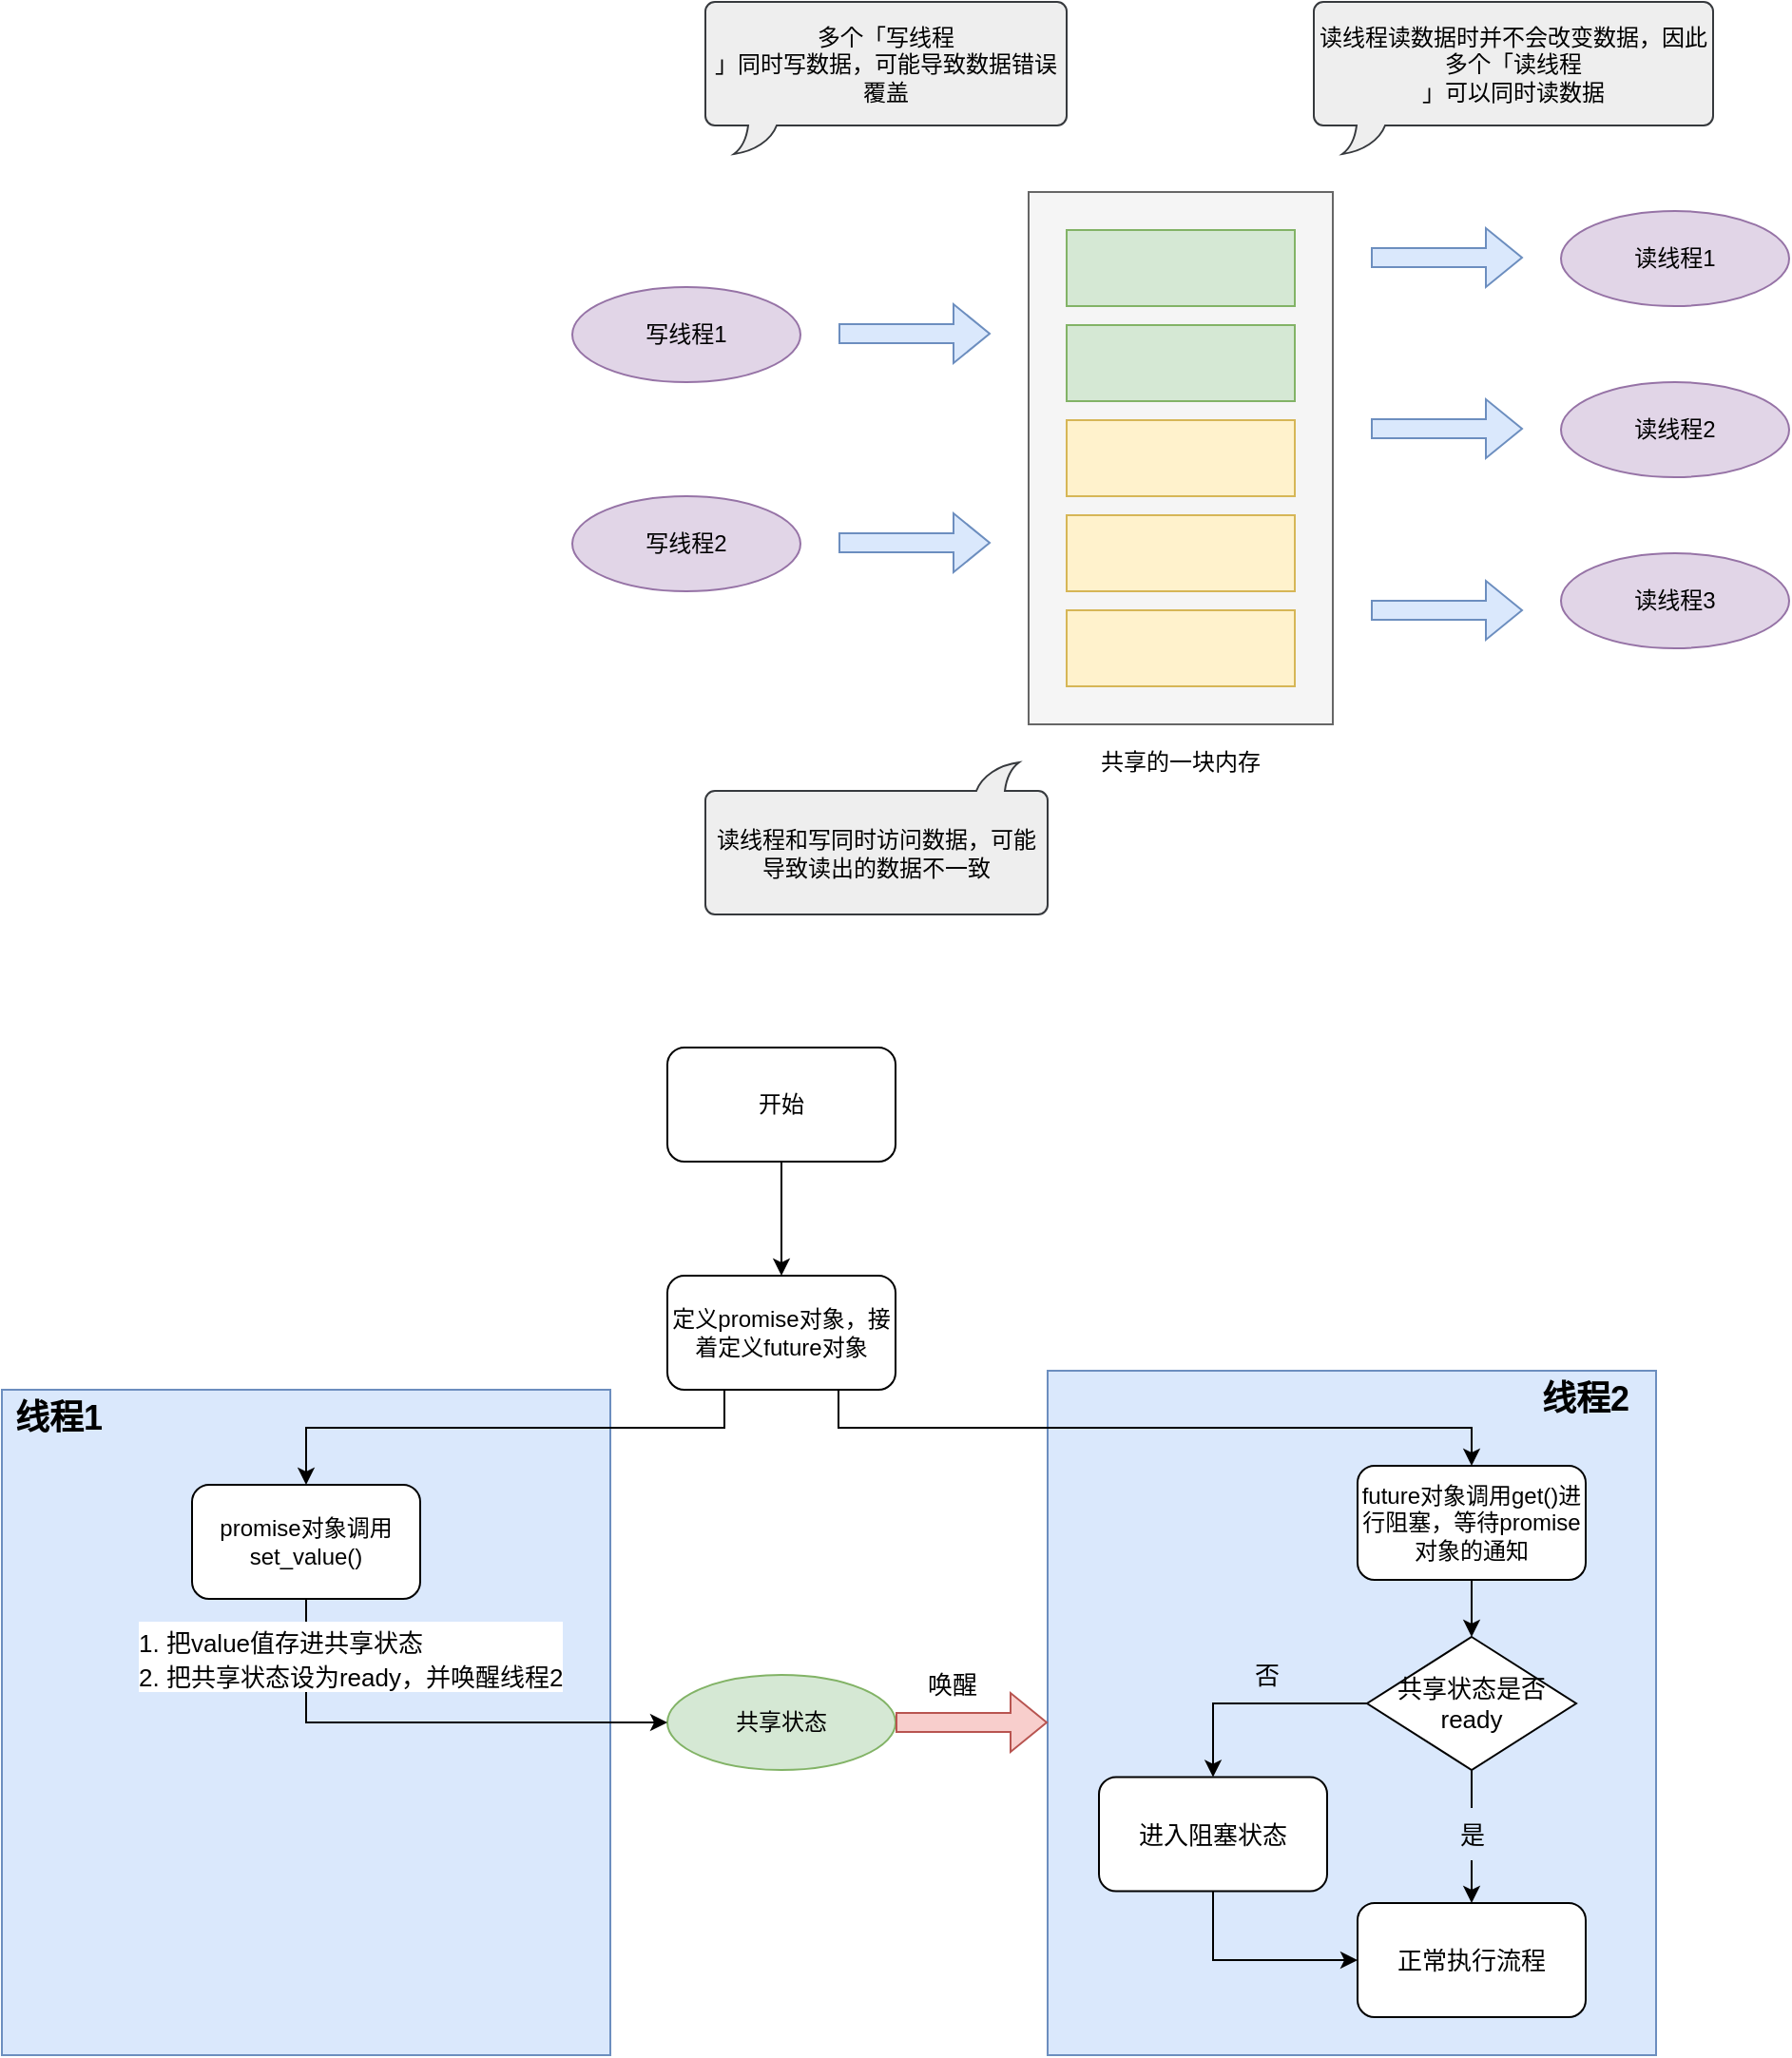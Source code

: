 <mxfile version="15.6.0" type="github">
  <diagram id="V7t_B7rqGoWsvhfv4BiP" name="Page-1">
    <mxGraphModel dx="2249" dy="762" grid="1" gridSize="10" guides="1" tooltips="1" connect="1" arrows="1" fold="1" page="1" pageScale="1" pageWidth="827" pageHeight="1169" math="0" shadow="0">
      <root>
        <mxCell id="0" />
        <mxCell id="1" parent="0" />
        <mxCell id="SJNb7kw9RISnU1uJSwBD-65" value="" style="rounded=0;whiteSpace=wrap;html=1;fontSize=13;align=center;fillColor=#dae8fc;strokeColor=#6c8ebf;" vertex="1" parent="1">
          <mxGeometry x="-190" y="850" width="320" height="350" as="geometry" />
        </mxCell>
        <mxCell id="SJNb7kw9RISnU1uJSwBD-63" value="" style="rounded=0;whiteSpace=wrap;html=1;fontSize=13;align=center;fillColor=#dae8fc;strokeColor=#6c8ebf;" vertex="1" parent="1">
          <mxGeometry x="360" y="840" width="320" height="360" as="geometry" />
        </mxCell>
        <mxCell id="SJNb7kw9RISnU1uJSwBD-1" value="" style="rounded=0;whiteSpace=wrap;html=1;fillColor=#f5f5f5;fontColor=#333333;strokeColor=#666666;" vertex="1" parent="1">
          <mxGeometry x="350" y="220" width="160" height="280" as="geometry" />
        </mxCell>
        <mxCell id="SJNb7kw9RISnU1uJSwBD-2" value="" style="rounded=0;whiteSpace=wrap;html=1;fillColor=#d5e8d4;strokeColor=#82b366;" vertex="1" parent="1">
          <mxGeometry x="370" y="240" width="120" height="40" as="geometry" />
        </mxCell>
        <mxCell id="SJNb7kw9RISnU1uJSwBD-3" value="" style="rounded=0;whiteSpace=wrap;html=1;fillColor=#d5e8d4;strokeColor=#82b366;" vertex="1" parent="1">
          <mxGeometry x="370" y="290" width="120" height="40" as="geometry" />
        </mxCell>
        <mxCell id="SJNb7kw9RISnU1uJSwBD-4" value="" style="rounded=0;whiteSpace=wrap;html=1;fillColor=#fff2cc;strokeColor=#d6b656;" vertex="1" parent="1">
          <mxGeometry x="370" y="340" width="120" height="40" as="geometry" />
        </mxCell>
        <mxCell id="SJNb7kw9RISnU1uJSwBD-5" value="" style="rounded=0;whiteSpace=wrap;html=1;fillColor=#fff2cc;strokeColor=#d6b656;" vertex="1" parent="1">
          <mxGeometry x="370" y="390" width="120" height="40" as="geometry" />
        </mxCell>
        <mxCell id="SJNb7kw9RISnU1uJSwBD-6" value="" style="rounded=0;whiteSpace=wrap;html=1;fillColor=#fff2cc;strokeColor=#d6b656;" vertex="1" parent="1">
          <mxGeometry x="370" y="440" width="120" height="40" as="geometry" />
        </mxCell>
        <mxCell id="SJNb7kw9RISnU1uJSwBD-7" value="写线程1" style="ellipse;whiteSpace=wrap;html=1;fillColor=#e1d5e7;strokeColor=#9673a6;" vertex="1" parent="1">
          <mxGeometry x="110" y="270" width="120" height="50" as="geometry" />
        </mxCell>
        <mxCell id="SJNb7kw9RISnU1uJSwBD-8" value="共享的一块内存" style="text;html=1;strokeColor=none;fillColor=none;align=center;verticalAlign=middle;whiteSpace=wrap;rounded=0;" vertex="1" parent="1">
          <mxGeometry x="387" y="510" width="86" height="20" as="geometry" />
        </mxCell>
        <mxCell id="SJNb7kw9RISnU1uJSwBD-9" value="写线程2" style="ellipse;whiteSpace=wrap;html=1;fillColor=#e1d5e7;strokeColor=#9673a6;" vertex="1" parent="1">
          <mxGeometry x="110" y="380" width="120" height="50" as="geometry" />
        </mxCell>
        <mxCell id="SJNb7kw9RISnU1uJSwBD-10" value="读线程1" style="ellipse;whiteSpace=wrap;html=1;fillColor=#e1d5e7;strokeColor=#9673a6;" vertex="1" parent="1">
          <mxGeometry x="630" y="230" width="120" height="50" as="geometry" />
        </mxCell>
        <mxCell id="SJNb7kw9RISnU1uJSwBD-11" value="读线程2" style="ellipse;whiteSpace=wrap;html=1;fillColor=#e1d5e7;strokeColor=#9673a6;" vertex="1" parent="1">
          <mxGeometry x="630" y="320" width="120" height="50" as="geometry" />
        </mxCell>
        <mxCell id="SJNb7kw9RISnU1uJSwBD-12" value="读线程3" style="ellipse;whiteSpace=wrap;html=1;fillColor=#e1d5e7;strokeColor=#9673a6;" vertex="1" parent="1">
          <mxGeometry x="630" y="410" width="120" height="50" as="geometry" />
        </mxCell>
        <mxCell id="SJNb7kw9RISnU1uJSwBD-16" value="" style="shape=flexArrow;endArrow=classic;html=1;rounded=0;fillColor=#dae8fc;strokeColor=#6c8ebf;" edge="1" parent="1">
          <mxGeometry width="50" height="50" relative="1" as="geometry">
            <mxPoint x="250" y="294.5" as="sourcePoint" />
            <mxPoint x="330" y="294.5" as="targetPoint" />
          </mxGeometry>
        </mxCell>
        <mxCell id="SJNb7kw9RISnU1uJSwBD-17" value="" style="shape=flexArrow;endArrow=classic;html=1;rounded=0;fillColor=#dae8fc;strokeColor=#6c8ebf;" edge="1" parent="1">
          <mxGeometry width="50" height="50" relative="1" as="geometry">
            <mxPoint x="250" y="404.5" as="sourcePoint" />
            <mxPoint x="330" y="404.5" as="targetPoint" />
          </mxGeometry>
        </mxCell>
        <mxCell id="SJNb7kw9RISnU1uJSwBD-18" value="" style="shape=flexArrow;endArrow=classic;html=1;rounded=0;fillColor=#dae8fc;strokeColor=#6c8ebf;" edge="1" parent="1">
          <mxGeometry width="50" height="50" relative="1" as="geometry">
            <mxPoint x="530" y="254.5" as="sourcePoint" />
            <mxPoint x="610" y="254.5" as="targetPoint" />
          </mxGeometry>
        </mxCell>
        <mxCell id="SJNb7kw9RISnU1uJSwBD-19" value="" style="shape=flexArrow;endArrow=classic;html=1;rounded=0;fillColor=#dae8fc;strokeColor=#6c8ebf;" edge="1" parent="1">
          <mxGeometry width="50" height="50" relative="1" as="geometry">
            <mxPoint x="530" y="344.5" as="sourcePoint" />
            <mxPoint x="610" y="344.5" as="targetPoint" />
          </mxGeometry>
        </mxCell>
        <mxCell id="SJNb7kw9RISnU1uJSwBD-20" value="" style="shape=flexArrow;endArrow=classic;html=1;rounded=0;fillColor=#dae8fc;strokeColor=#6c8ebf;" edge="1" parent="1">
          <mxGeometry width="50" height="50" relative="1" as="geometry">
            <mxPoint x="530" y="440" as="sourcePoint" />
            <mxPoint x="610" y="440" as="targetPoint" />
          </mxGeometry>
        </mxCell>
        <mxCell id="SJNb7kw9RISnU1uJSwBD-25" value="&lt;span&gt;多个「&lt;/span&gt;写线程&lt;span&gt;&lt;br&gt;」同时写数据，可能导致数据错误覆盖&lt;/span&gt;" style="whiteSpace=wrap;html=1;shape=mxgraph.basic.roundRectCallout;dx=30;dy=15;size=5;boundedLbl=1;fillColor=#eeeeee;strokeColor=#36393d;" vertex="1" parent="1">
          <mxGeometry x="180" y="120" width="190" height="80" as="geometry" />
        </mxCell>
        <mxCell id="SJNb7kw9RISnU1uJSwBD-26" value="读线程读数据时并不会改变数据，因此多个「读线程&lt;br&gt;」可以同时读数据" style="whiteSpace=wrap;html=1;shape=mxgraph.basic.roundRectCallout;dx=30;dy=15;size=5;boundedLbl=1;fillColor=#eeeeee;strokeColor=#36393d;" vertex="1" parent="1">
          <mxGeometry x="500" y="120" width="210" height="80" as="geometry" />
        </mxCell>
        <mxCell id="SJNb7kw9RISnU1uJSwBD-27" value="读线程和写同时访问数据，可能导致读出的数据不一致" style="whiteSpace=wrap;html=1;shape=mxgraph.basic.roundRectCallout;dx=30;dy=15;size=5;boundedLbl=1;rotation=0;direction=west;fillColor=#eeeeee;strokeColor=#36393d;" vertex="1" parent="1">
          <mxGeometry x="180" y="520" width="180" height="80" as="geometry" />
        </mxCell>
        <mxCell id="SJNb7kw9RISnU1uJSwBD-31" value="共享状态" style="ellipse;whiteSpace=wrap;html=1;fillColor=#d5e8d4;strokeColor=#82b366;" vertex="1" parent="1">
          <mxGeometry x="160" y="1000" width="120" height="50" as="geometry" />
        </mxCell>
        <mxCell id="SJNb7kw9RISnU1uJSwBD-39" style="edgeStyle=orthogonalEdgeStyle;rounded=0;orthogonalLoop=1;jettySize=auto;html=1;exitX=0.5;exitY=1;exitDx=0;exitDy=0;" edge="1" parent="1" source="SJNb7kw9RISnU1uJSwBD-35" target="SJNb7kw9RISnU1uJSwBD-36">
          <mxGeometry relative="1" as="geometry" />
        </mxCell>
        <mxCell id="SJNb7kw9RISnU1uJSwBD-35" value="开始" style="rounded=1;whiteSpace=wrap;html=1;" vertex="1" parent="1">
          <mxGeometry x="160" y="670" width="120" height="60" as="geometry" />
        </mxCell>
        <mxCell id="SJNb7kw9RISnU1uJSwBD-40" style="edgeStyle=orthogonalEdgeStyle;rounded=0;orthogonalLoop=1;jettySize=auto;html=1;exitX=0.25;exitY=1;exitDx=0;exitDy=0;" edge="1" parent="1" source="SJNb7kw9RISnU1uJSwBD-36" target="SJNb7kw9RISnU1uJSwBD-37">
          <mxGeometry relative="1" as="geometry">
            <mxPoint x="196.96" y="870" as="sourcePoint" />
            <Array as="points">
              <mxPoint x="190" y="870" />
              <mxPoint x="-30" y="870" />
            </Array>
          </mxGeometry>
        </mxCell>
        <mxCell id="SJNb7kw9RISnU1uJSwBD-41" style="edgeStyle=orthogonalEdgeStyle;rounded=0;orthogonalLoop=1;jettySize=auto;html=1;exitX=0.75;exitY=1;exitDx=0;exitDy=0;entryX=0.5;entryY=0;entryDx=0;entryDy=0;" edge="1" parent="1" source="SJNb7kw9RISnU1uJSwBD-36" target="SJNb7kw9RISnU1uJSwBD-38">
          <mxGeometry relative="1" as="geometry" />
        </mxCell>
        <mxCell id="SJNb7kw9RISnU1uJSwBD-36" value="定义promise对象，接着定义future对象" style="rounded=1;whiteSpace=wrap;html=1;" vertex="1" parent="1">
          <mxGeometry x="160" y="790" width="120" height="60" as="geometry" />
        </mxCell>
        <mxCell id="SJNb7kw9RISnU1uJSwBD-44" style="edgeStyle=orthogonalEdgeStyle;rounded=0;orthogonalLoop=1;jettySize=auto;html=1;exitX=0.5;exitY=1;exitDx=0;exitDy=0;entryX=0;entryY=0.5;entryDx=0;entryDy=0;fontSize=18;" edge="1" parent="1" source="SJNb7kw9RISnU1uJSwBD-37" target="SJNb7kw9RISnU1uJSwBD-31">
          <mxGeometry relative="1" as="geometry">
            <mxPoint x="70" y="1115" as="targetPoint" />
          </mxGeometry>
        </mxCell>
        <mxCell id="SJNb7kw9RISnU1uJSwBD-47" value="&lt;font style=&quot;font-size: 13px&quot;&gt;1.&amp;nbsp;把value值存进共享状态&lt;br&gt;&lt;div style=&quot;&quot;&gt;2.&amp;nbsp;把共享状态设为ready，并唤醒线程2&lt;/div&gt;&lt;/font&gt;" style="edgeLabel;html=1;align=left;verticalAlign=middle;resizable=0;points=[];fontSize=18;" vertex="1" connectable="0" parent="SJNb7kw9RISnU1uJSwBD-44">
          <mxGeometry x="-0.083" relative="1" as="geometry">
            <mxPoint x="-142" y="-35" as="offset" />
          </mxGeometry>
        </mxCell>
        <mxCell id="SJNb7kw9RISnU1uJSwBD-37" value="promise对象调用set_value()" style="rounded=1;whiteSpace=wrap;html=1;" vertex="1" parent="1">
          <mxGeometry x="-90" y="900" width="120" height="60" as="geometry" />
        </mxCell>
        <mxCell id="SJNb7kw9RISnU1uJSwBD-51" style="edgeStyle=orthogonalEdgeStyle;rounded=0;orthogonalLoop=1;jettySize=auto;html=1;exitX=0.5;exitY=1;exitDx=0;exitDy=0;entryX=0.5;entryY=0;entryDx=0;entryDy=0;fontSize=13;" edge="1" parent="1" source="SJNb7kw9RISnU1uJSwBD-38" target="SJNb7kw9RISnU1uJSwBD-50">
          <mxGeometry relative="1" as="geometry" />
        </mxCell>
        <mxCell id="SJNb7kw9RISnU1uJSwBD-38" value="future对象调用get()进行阻塞，等待promise对象的通知" style="rounded=1;whiteSpace=wrap;html=1;" vertex="1" parent="1">
          <mxGeometry x="523" y="890" width="120" height="60" as="geometry" />
        </mxCell>
        <mxCell id="SJNb7kw9RISnU1uJSwBD-42" value="&lt;b&gt;&lt;font style=&quot;font-size: 18px&quot;&gt;线程1&lt;/font&gt;&lt;/b&gt;" style="text;html=1;strokeColor=none;fillColor=none;align=center;verticalAlign=middle;whiteSpace=wrap;rounded=0;" vertex="1" parent="1">
          <mxGeometry x="-190" y="850" width="60" height="30" as="geometry" />
        </mxCell>
        <mxCell id="SJNb7kw9RISnU1uJSwBD-43" value="&lt;b&gt;&lt;font style=&quot;font-size: 18px&quot;&gt;线程2&lt;/font&gt;&lt;/b&gt;" style="text;html=1;strokeColor=none;fillColor=none;align=center;verticalAlign=middle;whiteSpace=wrap;rounded=0;" vertex="1" parent="1">
          <mxGeometry x="613" y="840" width="60" height="30" as="geometry" />
        </mxCell>
        <mxCell id="SJNb7kw9RISnU1uJSwBD-53" style="edgeStyle=orthogonalEdgeStyle;rounded=0;orthogonalLoop=1;jettySize=auto;html=1;exitX=0;exitY=0.5;exitDx=0;exitDy=0;fontSize=13;entryX=0.5;entryY=0;entryDx=0;entryDy=0;" edge="1" parent="1" source="SJNb7kw9RISnU1uJSwBD-50" target="SJNb7kw9RISnU1uJSwBD-54">
          <mxGeometry relative="1" as="geometry">
            <mxPoint x="480" y="1080" as="targetPoint" />
          </mxGeometry>
        </mxCell>
        <mxCell id="SJNb7kw9RISnU1uJSwBD-56" style="edgeStyle=orthogonalEdgeStyle;rounded=0;orthogonalLoop=1;jettySize=auto;html=1;exitX=0.5;exitY=1;exitDx=0;exitDy=0;fontSize=13;startArrow=none;entryX=0.5;entryY=0;entryDx=0;entryDy=0;" edge="1" parent="1" source="SJNb7kw9RISnU1uJSwBD-57" target="SJNb7kw9RISnU1uJSwBD-60">
          <mxGeometry relative="1" as="geometry">
            <mxPoint x="583" y="1020" as="targetPoint" />
          </mxGeometry>
        </mxCell>
        <mxCell id="SJNb7kw9RISnU1uJSwBD-50" value="共享状态是否ready" style="rhombus;whiteSpace=wrap;html=1;fontSize=13;align=center;" vertex="1" parent="1">
          <mxGeometry x="528" y="980" width="110" height="70" as="geometry" />
        </mxCell>
        <mxCell id="SJNb7kw9RISnU1uJSwBD-61" style="edgeStyle=orthogonalEdgeStyle;rounded=0;orthogonalLoop=1;jettySize=auto;html=1;exitX=0.5;exitY=1;exitDx=0;exitDy=0;entryX=0;entryY=0.5;entryDx=0;entryDy=0;fontSize=13;" edge="1" parent="1" source="SJNb7kw9RISnU1uJSwBD-54" target="SJNb7kw9RISnU1uJSwBD-60">
          <mxGeometry relative="1" as="geometry" />
        </mxCell>
        <mxCell id="SJNb7kw9RISnU1uJSwBD-54" value="进入阻塞状态" style="rounded=1;whiteSpace=wrap;html=1;fontSize=13;align=center;" vertex="1" parent="1">
          <mxGeometry x="387" y="1053.75" width="120" height="60" as="geometry" />
        </mxCell>
        <mxCell id="SJNb7kw9RISnU1uJSwBD-55" value="否" style="text;html=1;align=center;verticalAlign=middle;resizable=0;points=[];autosize=1;strokeColor=none;fillColor=none;fontSize=13;" vertex="1" parent="1">
          <mxGeometry x="460" y="990" width="30" height="20" as="geometry" />
        </mxCell>
        <mxCell id="SJNb7kw9RISnU1uJSwBD-57" value="是" style="text;html=1;strokeColor=none;fillColor=none;align=center;verticalAlign=middle;whiteSpace=wrap;rounded=0;fontSize=13;" vertex="1" parent="1">
          <mxGeometry x="564.5" y="1070" width="37" height="27.5" as="geometry" />
        </mxCell>
        <mxCell id="SJNb7kw9RISnU1uJSwBD-58" value="" style="edgeStyle=orthogonalEdgeStyle;rounded=0;orthogonalLoop=1;jettySize=auto;html=1;fontSize=13;endArrow=none;exitX=0.5;exitY=1;exitDx=0;exitDy=0;" edge="1" parent="1" source="SJNb7kw9RISnU1uJSwBD-50" target="SJNb7kw9RISnU1uJSwBD-57">
          <mxGeometry relative="1" as="geometry">
            <mxPoint x="583" y="1020" as="targetPoint" />
            <mxPoint x="583" y="1050" as="sourcePoint" />
            <Array as="points" />
          </mxGeometry>
        </mxCell>
        <mxCell id="SJNb7kw9RISnU1uJSwBD-60" value="正常执行流程" style="rounded=1;whiteSpace=wrap;html=1;fontSize=13;align=center;" vertex="1" parent="1">
          <mxGeometry x="523" y="1120" width="120" height="60" as="geometry" />
        </mxCell>
        <mxCell id="SJNb7kw9RISnU1uJSwBD-66" value="" style="shape=flexArrow;endArrow=classic;html=1;rounded=0;fontSize=13;exitX=1;exitY=0.5;exitDx=0;exitDy=0;fillColor=#f8cecc;strokeColor=#b85450;" edge="1" parent="1" source="SJNb7kw9RISnU1uJSwBD-31">
          <mxGeometry width="50" height="50" relative="1" as="geometry">
            <mxPoint x="290" y="1030" as="sourcePoint" />
            <mxPoint x="360" y="1025" as="targetPoint" />
          </mxGeometry>
        </mxCell>
        <mxCell id="SJNb7kw9RISnU1uJSwBD-67" value="唤醒" style="text;html=1;strokeColor=none;fillColor=none;align=center;verticalAlign=middle;whiteSpace=wrap;rounded=0;fontSize=13;" vertex="1" parent="1">
          <mxGeometry x="280" y="990" width="60" height="30" as="geometry" />
        </mxCell>
      </root>
    </mxGraphModel>
  </diagram>
</mxfile>

